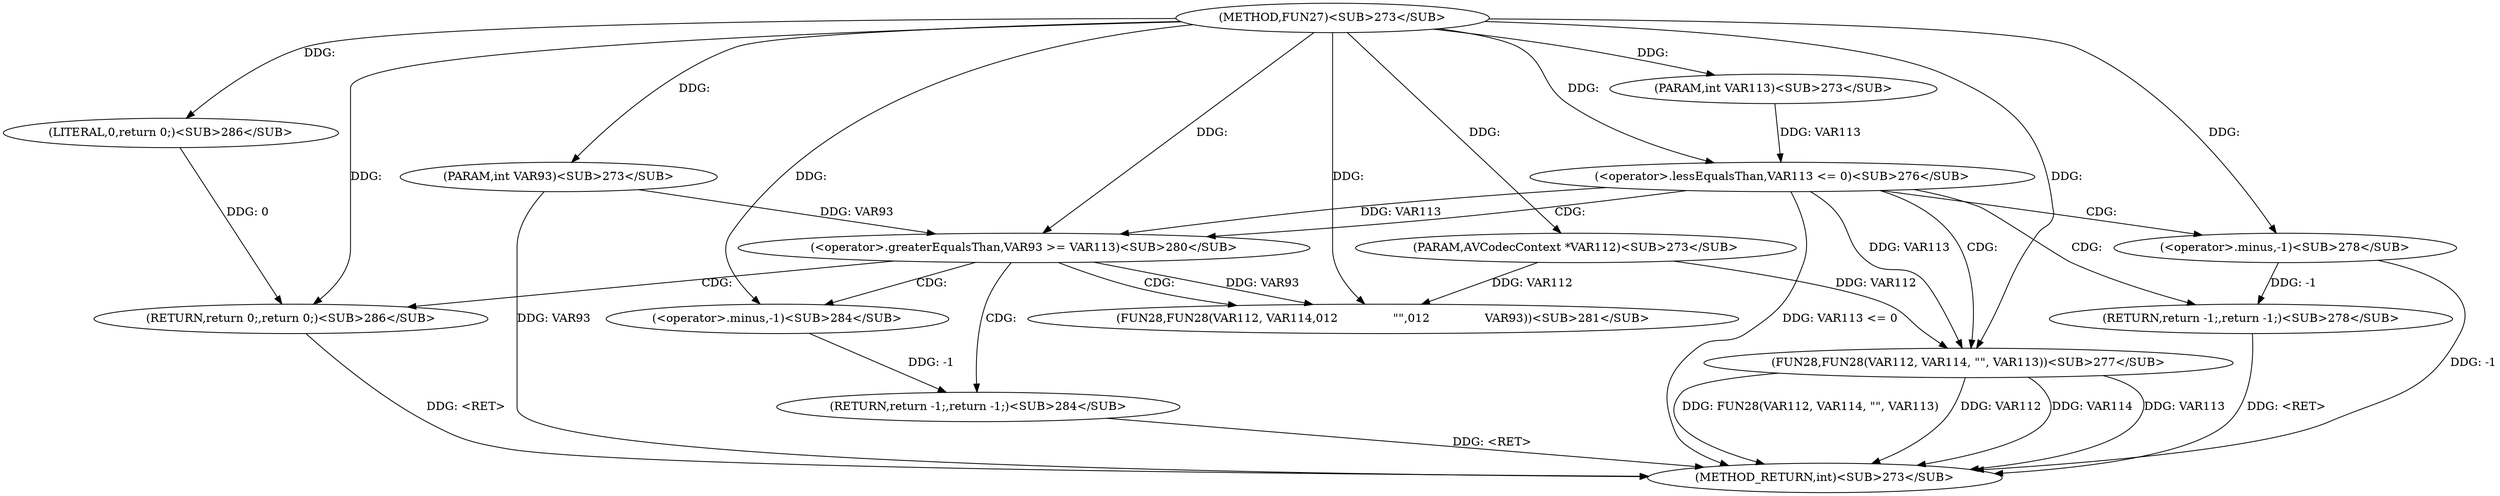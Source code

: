 
digraph "FUN27" {  

"1425" [label = "(METHOD,FUN27)<SUB>273</SUB>" ]

"1458" [label = "(METHOD_RETURN,int)<SUB>273</SUB>" ]

"1426" [label = "(PARAM,AVCodecContext *VAR112)<SUB>273</SUB>" ]

"1427" [label = "(PARAM,int VAR113)<SUB>273</SUB>" ]

"1428" [label = "(PARAM,int VAR93)<SUB>273</SUB>" ]

"1456" [label = "(RETURN,return 0;,return 0;)<SUB>286</SUB>" ]

"1431" [label = "(&lt;operator&gt;.lessEqualsThan,VAR113 &lt;= 0)<SUB>276</SUB>" ]

"1444" [label = "(&lt;operator&gt;.greaterEqualsThan,VAR93 &gt;= VAR113)<SUB>280</SUB>" ]

"1457" [label = "(LITERAL,0,return 0;)<SUB>286</SUB>" ]

"1435" [label = "(FUN28,FUN28(VAR112, VAR114, &quot;&quot;, VAR113))<SUB>277</SUB>" ]

"1440" [label = "(RETURN,return -1;,return -1;)<SUB>278</SUB>" ]

"1448" [label = "(FUN28,FUN28(VAR112, VAR114,\012               &quot;&quot;,\012               VAR93))<SUB>281</SUB>" ]

"1453" [label = "(RETURN,return -1;,return -1;)<SUB>284</SUB>" ]

"1441" [label = "(&lt;operator&gt;.minus,-1)<SUB>278</SUB>" ]

"1454" [label = "(&lt;operator&gt;.minus,-1)<SUB>284</SUB>" ]

  "1453" -> "1458"  [ label = "DDG: &lt;RET&gt;"] 

  "1456" -> "1458"  [ label = "DDG: &lt;RET&gt;"] 

  "1440" -> "1458"  [ label = "DDG: &lt;RET&gt;"] 

  "1428" -> "1458"  [ label = "DDG: VAR93"] 

  "1431" -> "1458"  [ label = "DDG: VAR113 &lt;= 0"] 

  "1435" -> "1458"  [ label = "DDG: VAR112"] 

  "1435" -> "1458"  [ label = "DDG: VAR114"] 

  "1435" -> "1458"  [ label = "DDG: VAR113"] 

  "1435" -> "1458"  [ label = "DDG: FUN28(VAR112, VAR114, &quot;&quot;, VAR113)"] 

  "1441" -> "1458"  [ label = "DDG: -1"] 

  "1425" -> "1426"  [ label = "DDG: "] 

  "1425" -> "1427"  [ label = "DDG: "] 

  "1425" -> "1428"  [ label = "DDG: "] 

  "1457" -> "1456"  [ label = "DDG: 0"] 

  "1425" -> "1456"  [ label = "DDG: "] 

  "1425" -> "1457"  [ label = "DDG: "] 

  "1427" -> "1431"  [ label = "DDG: VAR113"] 

  "1425" -> "1431"  [ label = "DDG: "] 

  "1441" -> "1440"  [ label = "DDG: -1"] 

  "1428" -> "1444"  [ label = "DDG: VAR93"] 

  "1425" -> "1444"  [ label = "DDG: "] 

  "1431" -> "1444"  [ label = "DDG: VAR113"] 

  "1454" -> "1453"  [ label = "DDG: -1"] 

  "1426" -> "1435"  [ label = "DDG: VAR112"] 

  "1425" -> "1435"  [ label = "DDG: "] 

  "1431" -> "1435"  [ label = "DDG: VAR113"] 

  "1426" -> "1448"  [ label = "DDG: VAR112"] 

  "1425" -> "1448"  [ label = "DDG: "] 

  "1444" -> "1448"  [ label = "DDG: VAR93"] 

  "1425" -> "1441"  [ label = "DDG: "] 

  "1425" -> "1454"  [ label = "DDG: "] 

  "1431" -> "1441"  [ label = "CDG: "] 

  "1431" -> "1435"  [ label = "CDG: "] 

  "1431" -> "1444"  [ label = "CDG: "] 

  "1431" -> "1440"  [ label = "CDG: "] 

  "1444" -> "1454"  [ label = "CDG: "] 

  "1444" -> "1456"  [ label = "CDG: "] 

  "1444" -> "1448"  [ label = "CDG: "] 

  "1444" -> "1453"  [ label = "CDG: "] 

}